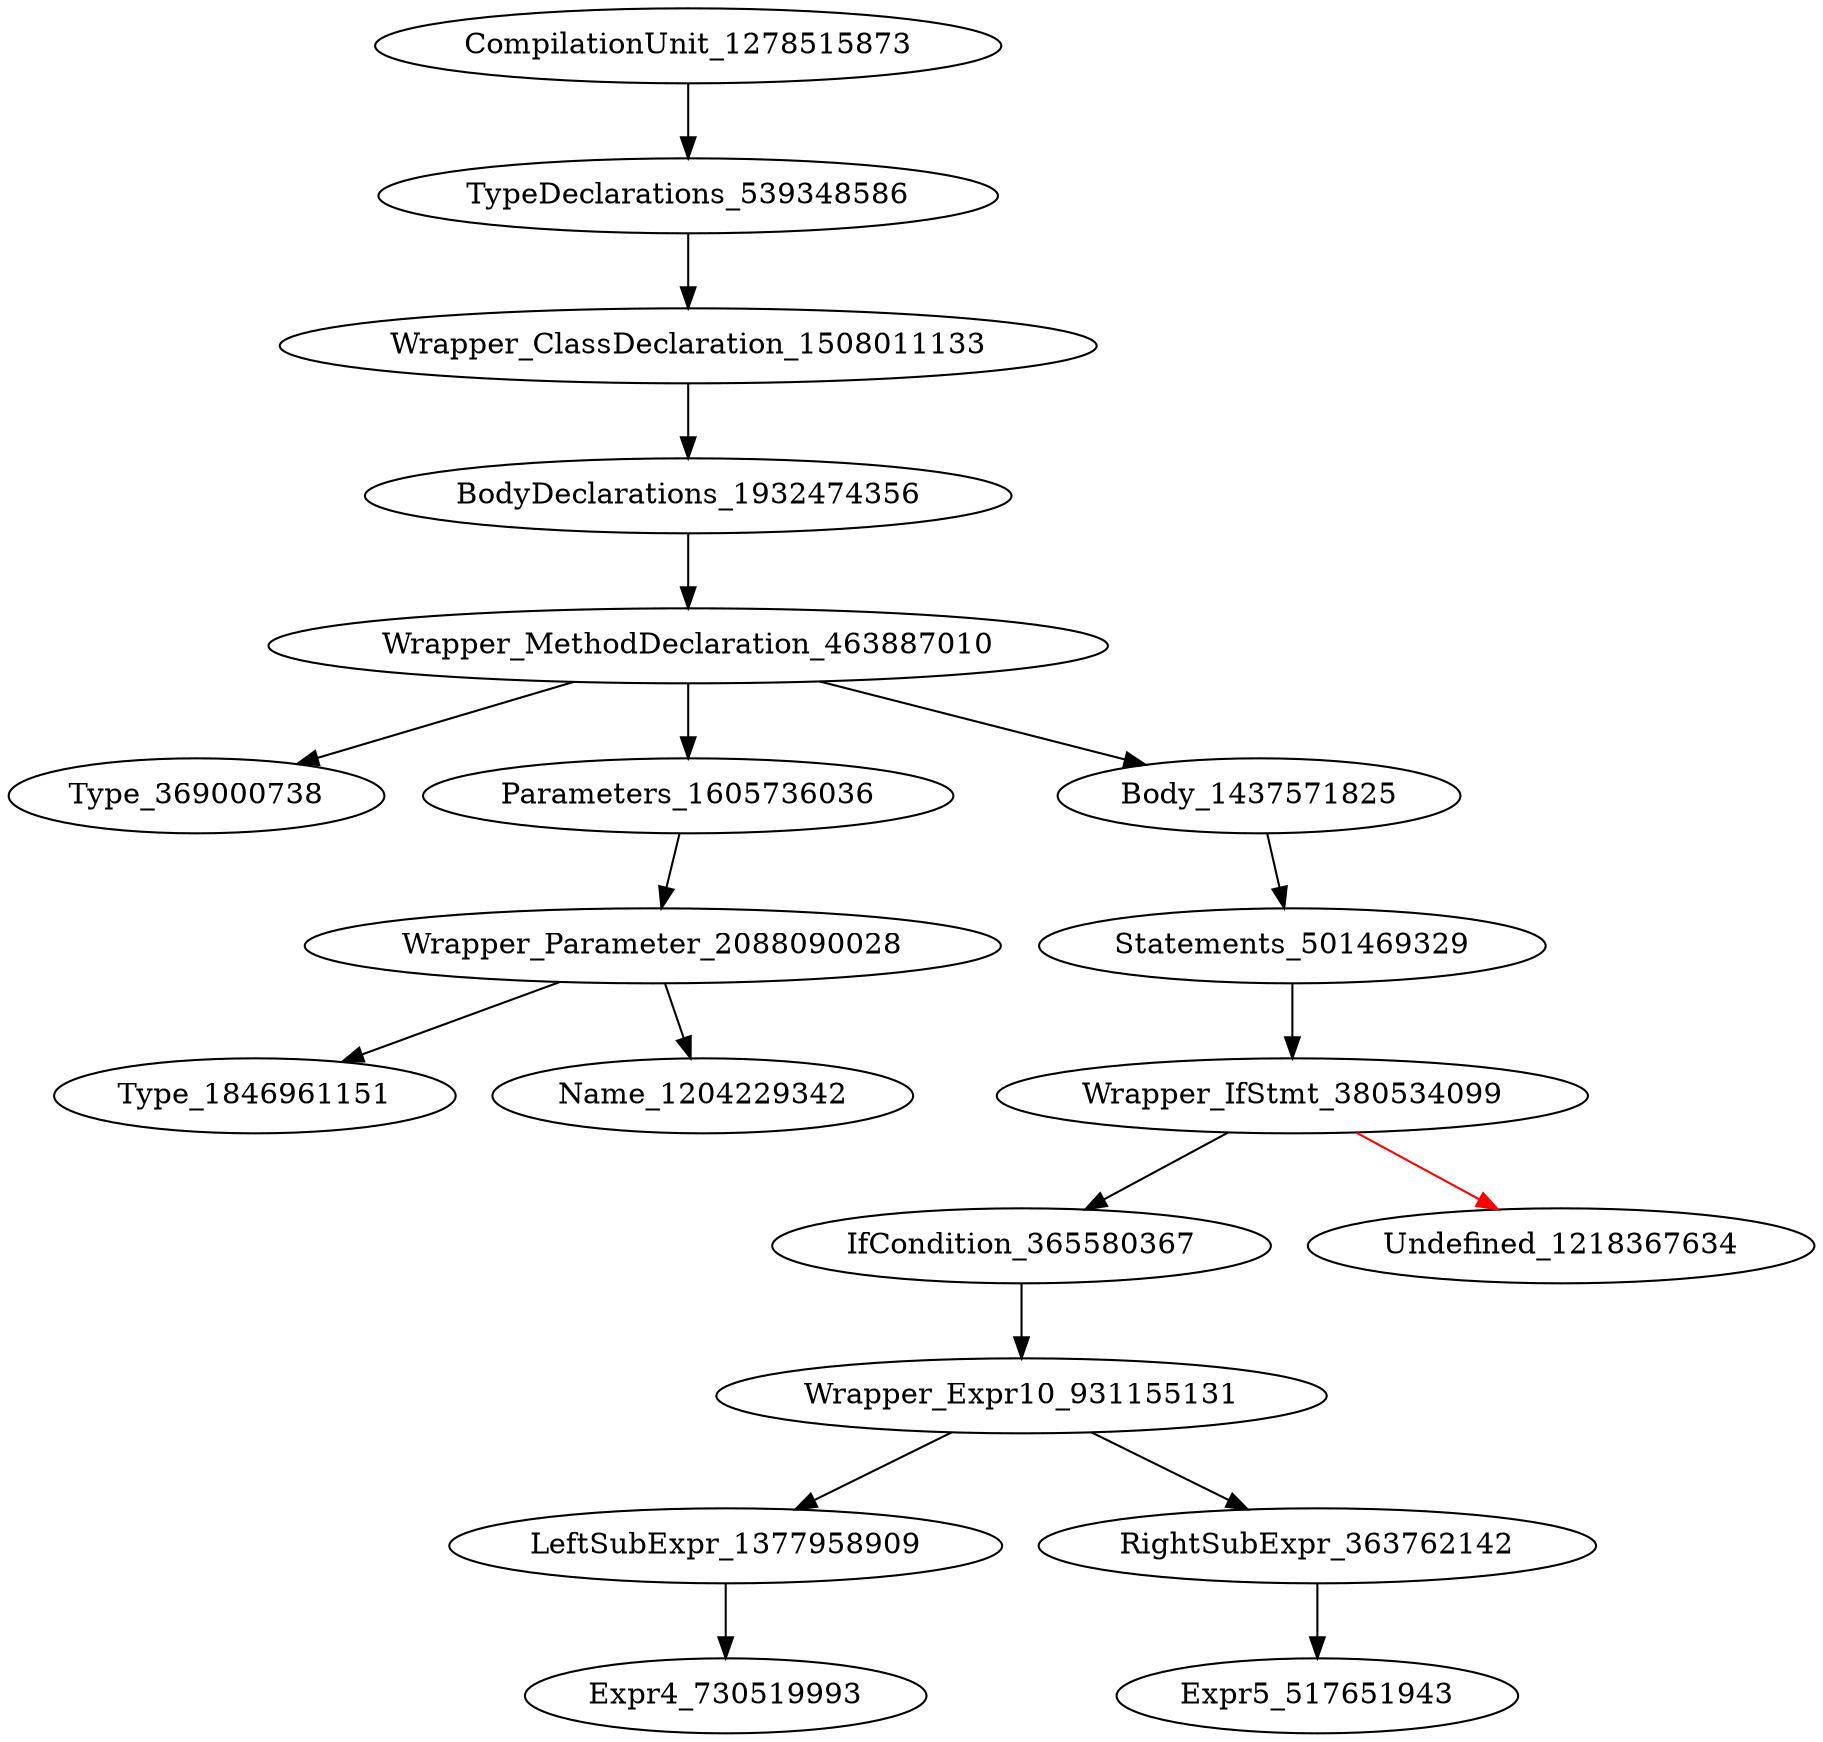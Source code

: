 digraph {
CompilationUnit_1278515873 -> TypeDeclarations_539348586
TypeDeclarations_539348586 -> Wrapper_ClassDeclaration_1508011133
Wrapper_ClassDeclaration_1508011133 -> BodyDeclarations_1932474356
BodyDeclarations_1932474356 -> Wrapper_MethodDeclaration_463887010
Wrapper_MethodDeclaration_463887010 -> Type_369000738
Wrapper_MethodDeclaration_463887010 -> Parameters_1605736036
Wrapper_MethodDeclaration_463887010 -> Body_1437571825
Parameters_1605736036 -> Wrapper_Parameter_2088090028
Body_1437571825 -> Statements_501469329
Wrapper_Parameter_2088090028 -> Type_1846961151
Wrapper_Parameter_2088090028 -> Name_1204229342
Statements_501469329 -> Wrapper_IfStmt_380534099
Wrapper_IfStmt_380534099 -> IfCondition_365580367
Wrapper_IfStmt_380534099 -> Undefined_1218367634 [color = red] 
IfCondition_365580367 -> Wrapper_Expr10_931155131
Wrapper_Expr10_931155131 -> LeftSubExpr_1377958909
Wrapper_Expr10_931155131 -> RightSubExpr_363762142
LeftSubExpr_1377958909 -> Expr4_730519993
RightSubExpr_363762142 -> Expr5_517651943
}